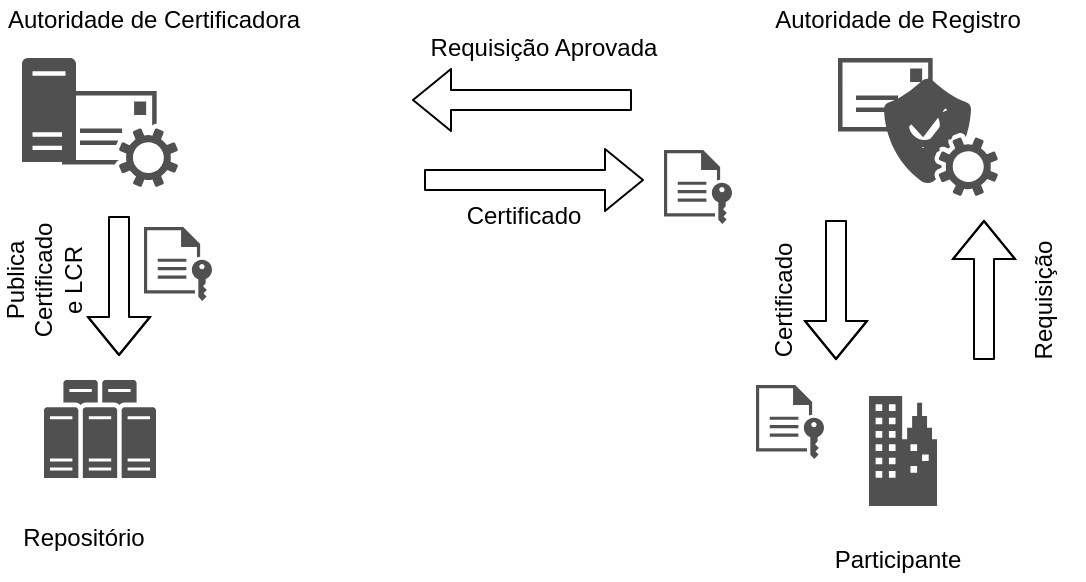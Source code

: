 <mxfile version="9.3.1" type="device" userAgent="Mozilla/5.0 (Windows NT 10.0; Win64; x64) AppleWebKit/537.36 (KHTML, like Gecko) draw.io/9.3.1 Chrome/66.0.336.181 Electron/3.0.6 Safari/537.36" editor="www.draw.io"><diagram id="kA2Hlgmsk6CwYPZmXdh1" name="Página-1"><mxGraphModel dx="856" dy="506" grid="1" gridSize="10" guides="1" tooltips="1" connect="1" arrows="1" fold="1" page="1" pageScale="1" pageWidth="827" pageHeight="1169" background="#ffffff" math="0" shadow="0"><root><mxCell id="0"/><mxCell id="1" parent="0"/><mxCell id="dBfcNLNTboEUE8LEZdj6-4" value="" style="pointerEvents=1;shadow=0;dashed=0;html=1;strokeColor=none;fillColor=#505050;labelPosition=center;verticalLabelPosition=bottom;verticalAlign=top;outlineConnect=0;align=center;shape=mxgraph.office.servers.server_farm;" parent="1" vertex="1"><mxGeometry x="120" y="350" width="56" height="49" as="geometry"/></mxCell><mxCell id="dBfcNLNTboEUE8LEZdj6-9" value="" style="shape=flexArrow;endArrow=classic;html=1;" parent="1" edge="1"><mxGeometry width="50" height="50" relative="1" as="geometry"><mxPoint x="590" y="340" as="sourcePoint"/><mxPoint x="590" y="270" as="targetPoint"/><Array as="points"><mxPoint x="590" y="320"/></Array></mxGeometry></mxCell><mxCell id="dBfcNLNTboEUE8LEZdj6-10" value="" style="shape=flexArrow;endArrow=classic;html=1;" parent="1" edge="1"><mxGeometry width="50" height="50" relative="1" as="geometry"><mxPoint x="516" y="270" as="sourcePoint"/><mxPoint x="516" y="340" as="targetPoint"/><Array as="points"><mxPoint x="516" y="290"/></Array></mxGeometry></mxCell><mxCell id="dBfcNLNTboEUE8LEZdj6-11" value="" style="shape=flexArrow;endArrow=classic;html=1;" parent="1" edge="1"><mxGeometry width="50" height="50" relative="1" as="geometry"><mxPoint x="310" y="250" as="sourcePoint"/><mxPoint x="420" y="250" as="targetPoint"/></mxGeometry></mxCell><mxCell id="dBfcNLNTboEUE8LEZdj6-12" value="" style="shape=flexArrow;endArrow=classic;html=1;" parent="1" edge="1"><mxGeometry width="50" height="50" relative="1" as="geometry"><mxPoint x="414" y="210" as="sourcePoint"/><mxPoint x="304" y="210" as="targetPoint"/></mxGeometry></mxCell><mxCell id="dBfcNLNTboEUE8LEZdj6-14" value="" style="shape=flexArrow;endArrow=classic;html=1;" parent="1" edge="1"><mxGeometry width="50" height="50" relative="1" as="geometry"><mxPoint x="157.5" y="268" as="sourcePoint"/><mxPoint x="157.5" y="338" as="targetPoint"/><Array as="points"><mxPoint x="157.5" y="288"/></Array></mxGeometry></mxCell><mxCell id="dBfcNLNTboEUE8LEZdj6-15" value="Repositório" style="text;html=1;strokeColor=none;fillColor=none;align=center;verticalAlign=middle;whiteSpace=wrap;rounded=0;" parent="1" vertex="1"><mxGeometry x="120" y="419" width="40" height="20" as="geometry"/></mxCell><mxCell id="dBfcNLNTboEUE8LEZdj6-16" value="Participante" style="text;html=1;strokeColor=none;fillColor=none;align=center;verticalAlign=middle;whiteSpace=wrap;rounded=0;" parent="1" vertex="1"><mxGeometry x="526.5" y="430" width="40" height="20" as="geometry"/></mxCell><mxCell id="dBfcNLNTboEUE8LEZdj6-18" value="" style="group" parent="1" vertex="1" connectable="0"><mxGeometry x="109" y="189" width="78" height="64.5" as="geometry"/></mxCell><mxCell id="dBfcNLNTboEUE8LEZdj6-7" value="" style="pointerEvents=1;shadow=0;dashed=0;html=1;strokeColor=none;fillColor=#505050;labelPosition=center;verticalLabelPosition=bottom;verticalAlign=top;outlineConnect=0;align=center;shape=mxgraph.office.servers.server_generic;" parent="dBfcNLNTboEUE8LEZdj6-18" vertex="1"><mxGeometry width="27" height="52" as="geometry"/></mxCell><mxCell id="dBfcNLNTboEUE8LEZdj6-8" value="" style="pointerEvents=1;shadow=0;dashed=0;html=1;strokeColor=none;fillColor=#505050;labelPosition=center;verticalLabelPosition=bottom;verticalAlign=top;outlineConnect=0;align=center;shape=mxgraph.office.services.email_service;" parent="dBfcNLNTboEUE8LEZdj6-18" vertex="1"><mxGeometry x="20" y="16.5" width="58" height="48" as="geometry"/></mxCell><mxCell id="dBfcNLNTboEUE8LEZdj6-19" value="" style="group" parent="1" vertex="1" connectable="0"><mxGeometry x="517" y="189" width="80" height="69" as="geometry"/></mxCell><mxCell id="dBfcNLNTboEUE8LEZdj6-2" value="" style="pointerEvents=1;shadow=0;dashed=0;html=1;strokeColor=none;fillColor=#505050;labelPosition=center;verticalLabelPosition=bottom;verticalAlign=top;outlineConnect=0;align=center;shape=mxgraph.office.services.email_service;" parent="dBfcNLNTboEUE8LEZdj6-19" vertex="1"><mxGeometry width="58" height="48" as="geometry"/></mxCell><mxCell id="dBfcNLNTboEUE8LEZdj6-3" value="" style="pointerEvents=1;shadow=0;dashed=0;html=1;strokeColor=none;fillColor=#505050;labelPosition=center;verticalLabelPosition=bottom;verticalAlign=top;outlineConnect=0;align=center;shape=mxgraph.office.services.verification_service;" parent="dBfcNLNTboEUE8LEZdj6-19" vertex="1"><mxGeometry x="23" y="10" width="57" height="59" as="geometry"/></mxCell><mxCell id="dBfcNLNTboEUE8LEZdj6-20" value="Requisição" style="text;html=1;strokeColor=none;fillColor=none;align=center;verticalAlign=middle;whiteSpace=wrap;rounded=0;horizontal=0;" parent="1" vertex="1"><mxGeometry x="600" y="300" width="40" height="20" as="geometry"/></mxCell><mxCell id="dBfcNLNTboEUE8LEZdj6-21" value="Publica Certificado e LCR" style="text;html=1;strokeColor=none;fillColor=none;align=center;verticalAlign=middle;whiteSpace=wrap;rounded=0;horizontal=0;" parent="1" vertex="1"><mxGeometry x="100" y="290" width="40" height="20" as="geometry"/></mxCell><mxCell id="dBfcNLNTboEUE8LEZdj6-22" value="Autoridade de Registro" style="text;html=1;strokeColor=none;fillColor=none;align=center;verticalAlign=middle;whiteSpace=wrap;rounded=0;" parent="1" vertex="1"><mxGeometry x="476.5" y="160" width="140" height="20" as="geometry"/></mxCell><mxCell id="dBfcNLNTboEUE8LEZdj6-23" value="Autoridade de Certificadora" style="text;html=1;strokeColor=none;fillColor=none;align=center;verticalAlign=middle;whiteSpace=wrap;rounded=0;" parent="1" vertex="1"><mxGeometry x="100" y="160" width="150" height="20" as="geometry"/></mxCell><mxCell id="dBfcNLNTboEUE8LEZdj6-24" value="Certificado" style="text;html=1;strokeColor=none;fillColor=none;align=center;verticalAlign=middle;whiteSpace=wrap;rounded=0;" parent="1" vertex="1"><mxGeometry x="340" y="258" width="40" height="20" as="geometry"/></mxCell><mxCell id="dBfcNLNTboEUE8LEZdj6-25" value="Requisição Aprovada" style="text;html=1;strokeColor=none;fillColor=none;align=center;verticalAlign=middle;whiteSpace=wrap;rounded=0;" parent="1" vertex="1"><mxGeometry x="310" y="173.5" width="120" height="20" as="geometry"/></mxCell><mxCell id="dBfcNLNTboEUE8LEZdj6-29" value="Certificado" style="text;html=1;strokeColor=none;fillColor=none;align=center;verticalAlign=middle;whiteSpace=wrap;rounded=0;horizontal=0;" parent="1" vertex="1"><mxGeometry x="470" y="300" width="40" height="20" as="geometry"/></mxCell><mxCell id="2" value="" style="shadow=0;dashed=0;html=1;strokeColor=none;fillColor=#505050;labelPosition=center;verticalLabelPosition=bottom;verticalAlign=top;outlineConnect=0;align=center;shape=mxgraph.office.concepts.file_key;" vertex="1" parent="1"><mxGeometry x="430" y="235" width="34" height="37" as="geometry"/></mxCell><mxCell id="3" value="" style="shadow=0;dashed=0;html=1;strokeColor=none;fillColor=#505050;labelPosition=center;verticalLabelPosition=bottom;verticalAlign=top;outlineConnect=0;align=center;shape=mxgraph.office.concepts.file_key;" vertex="1" parent="1"><mxGeometry x="476" y="352.5" width="34" height="37" as="geometry"/></mxCell><mxCell id="4" value="" style="shadow=0;dashed=0;html=1;strokeColor=none;fillColor=#505050;labelPosition=center;verticalLabelPosition=bottom;verticalAlign=top;outlineConnect=0;align=center;shape=mxgraph.office.concepts.file_key;" vertex="1" parent="1"><mxGeometry x="170" y="273.5" width="34" height="37" as="geometry"/></mxCell><mxCell id="5" value="" style="shadow=0;dashed=0;html=1;strokeColor=none;fillColor=#505050;labelPosition=center;verticalLabelPosition=bottom;verticalAlign=top;outlineConnect=0;align=center;shape=mxgraph.office.concepts.on_premises;" vertex="1" parent="1"><mxGeometry x="532.5" y="358" width="34" height="55" as="geometry"/></mxCell></root></mxGraphModel></diagram></mxfile>